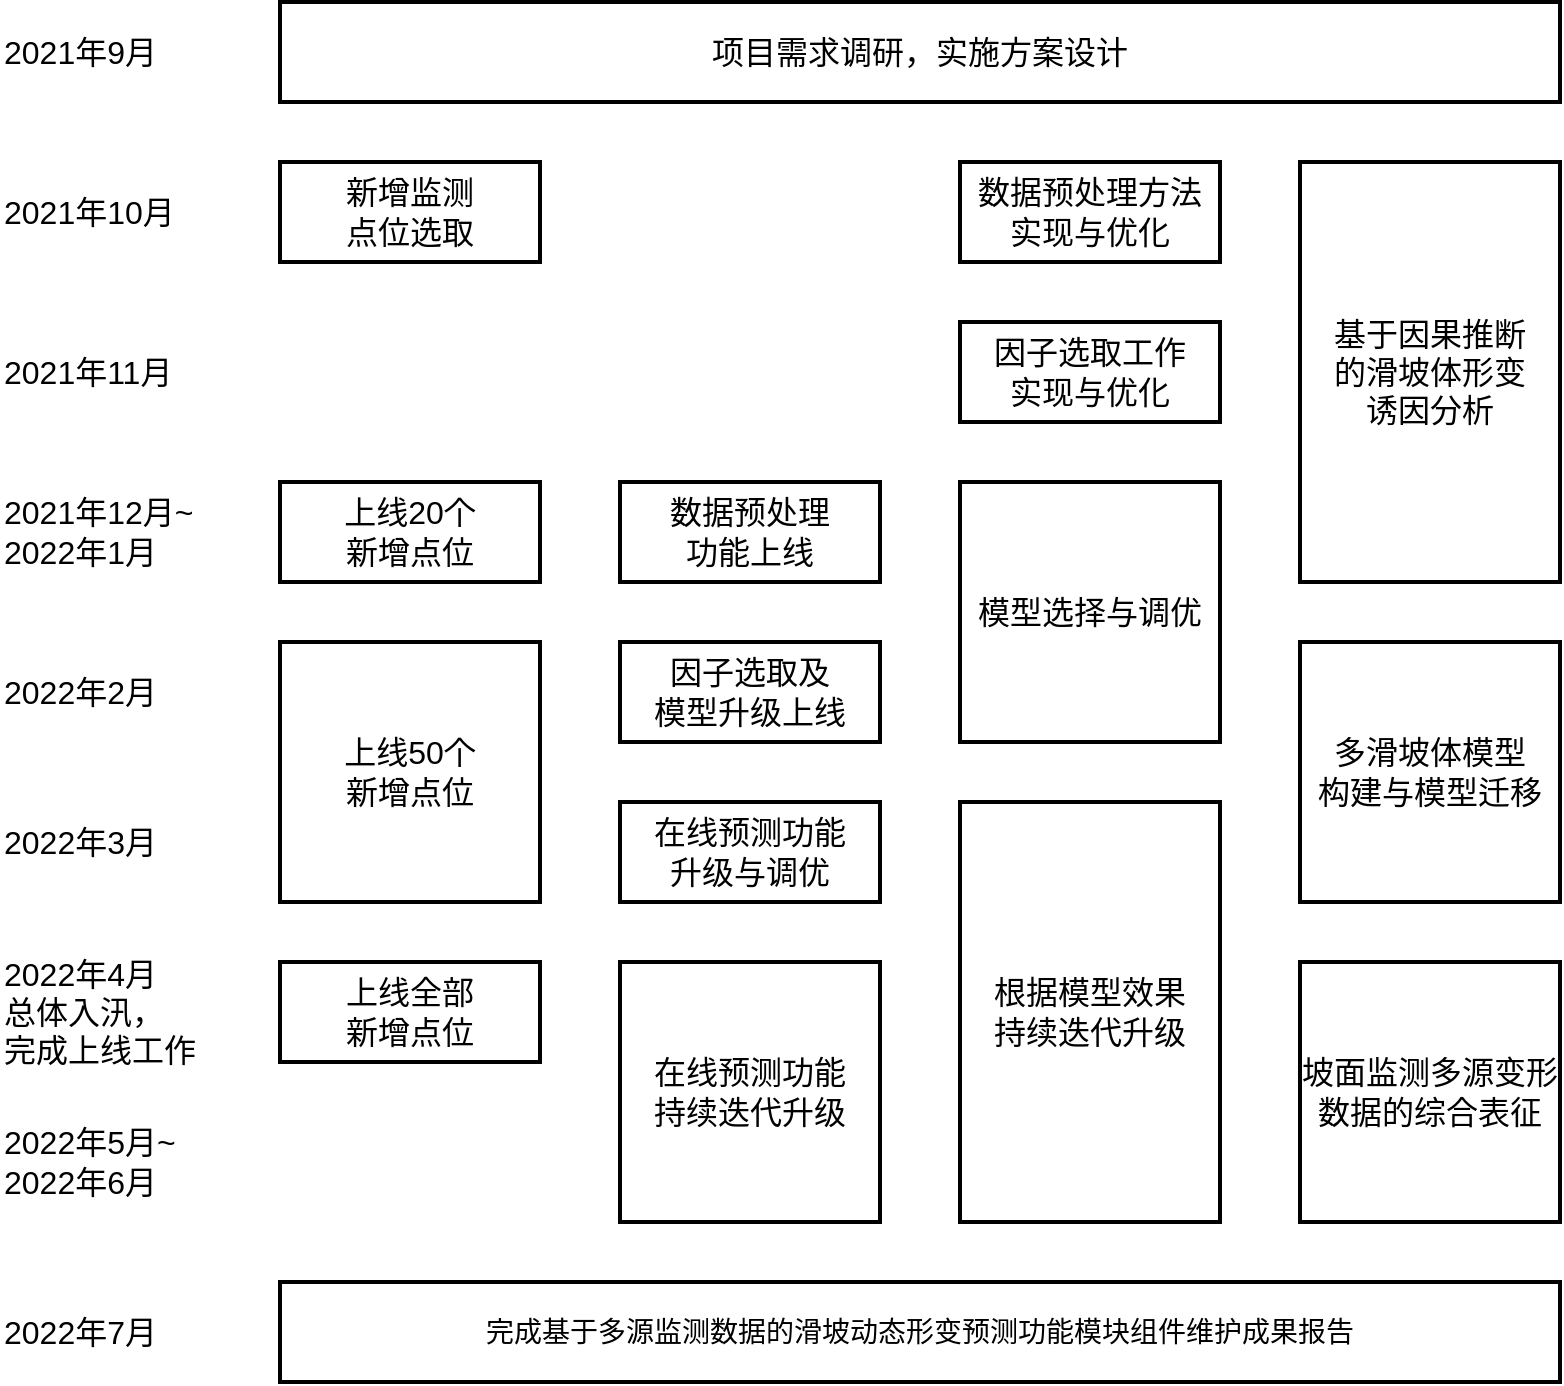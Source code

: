 <mxfile version="15.3.1" type="github">
  <diagram id="D520OWlQWmqGKf1R0sh2" name="Page-1">
    <mxGraphModel dx="1038" dy="556" grid="1" gridSize="10" guides="1" tooltips="1" connect="1" arrows="1" fold="1" page="1" pageScale="1" pageWidth="827" pageHeight="1169" math="0" shadow="0">
      <root>
        <mxCell id="0" />
        <mxCell id="1" parent="0" />
        <mxCell id="3WDLvuDNipePncLa-vWL-2" value="&lt;font style=&quot;font-size: 16px&quot;&gt;项目需求调研，实施方案设计&lt;/font&gt;" style="rounded=0;whiteSpace=wrap;html=1;absoluteArcSize=1;arcSize=14;strokeWidth=2;" parent="1" vertex="1">
          <mxGeometry x="160" y="280" width="640" height="50" as="geometry" />
        </mxCell>
        <mxCell id="3WDLvuDNipePncLa-vWL-4" value="&lt;span style=&quot;font-size: 16px&quot;&gt;新增监测&lt;br&gt;点位选取&lt;/span&gt;" style="rounded=0;whiteSpace=wrap;html=1;absoluteArcSize=1;arcSize=14;strokeWidth=2;" parent="1" vertex="1">
          <mxGeometry x="160" y="360" width="130" height="50" as="geometry" />
        </mxCell>
        <mxCell id="3WDLvuDNipePncLa-vWL-5" value="&lt;span style=&quot;font-size: 16px&quot;&gt;数据预处理方法&lt;br&gt;实现与优化&lt;/span&gt;" style="rounded=0;whiteSpace=wrap;html=1;absoluteArcSize=1;arcSize=14;strokeWidth=2;" parent="1" vertex="1">
          <mxGeometry x="500" y="360" width="130" height="50" as="geometry" />
        </mxCell>
        <mxCell id="3WDLvuDNipePncLa-vWL-6" value="&lt;span style=&quot;font-size: 16px&quot;&gt;因子选取工作&lt;br&gt;实现与优化&lt;/span&gt;" style="rounded=0;whiteSpace=wrap;html=1;absoluteArcSize=1;arcSize=14;strokeWidth=2;" parent="1" vertex="1">
          <mxGeometry x="500" y="440" width="130" height="50" as="geometry" />
        </mxCell>
        <mxCell id="3WDLvuDNipePncLa-vWL-8" value="&lt;span style=&quot;font-size: 16px&quot;&gt;模型选择与调优&lt;/span&gt;" style="rounded=0;whiteSpace=wrap;html=1;absoluteArcSize=1;arcSize=14;strokeWidth=2;" parent="1" vertex="1">
          <mxGeometry x="500" y="520" width="130" height="130" as="geometry" />
        </mxCell>
        <mxCell id="3WDLvuDNipePncLa-vWL-14" value="&lt;span style=&quot;font-size: 16px&quot;&gt;上线20个&lt;br&gt;新增点位&lt;/span&gt;" style="rounded=0;whiteSpace=wrap;html=1;absoluteArcSize=1;arcSize=14;strokeWidth=2;" parent="1" vertex="1">
          <mxGeometry x="160" y="520" width="130" height="50" as="geometry" />
        </mxCell>
        <mxCell id="3WDLvuDNipePncLa-vWL-15" value="&lt;span style=&quot;font-size: 16px&quot;&gt;数据预处理&lt;br&gt;功能上线&lt;/span&gt;" style="rounded=0;whiteSpace=wrap;html=1;absoluteArcSize=1;arcSize=14;strokeWidth=2;" parent="1" vertex="1">
          <mxGeometry x="330" y="520" width="130" height="50" as="geometry" />
        </mxCell>
        <mxCell id="3WDLvuDNipePncLa-vWL-16" value="&lt;span style=&quot;font-size: 16px&quot;&gt;因子选取及&lt;br&gt;模型升级上线&lt;br&gt;&lt;/span&gt;" style="rounded=0;whiteSpace=wrap;html=1;absoluteArcSize=1;arcSize=14;strokeWidth=2;" parent="1" vertex="1">
          <mxGeometry x="330" y="600" width="130" height="50" as="geometry" />
        </mxCell>
        <mxCell id="3WDLvuDNipePncLa-vWL-17" value="&lt;span style=&quot;font-size: 16px&quot;&gt;上线50个&lt;br&gt;新增点位&lt;/span&gt;" style="rounded=0;whiteSpace=wrap;html=1;absoluteArcSize=1;arcSize=14;strokeWidth=2;" parent="1" vertex="1">
          <mxGeometry x="160" y="600" width="130" height="130" as="geometry" />
        </mxCell>
        <mxCell id="3WDLvuDNipePncLa-vWL-18" value="&lt;span style=&quot;font-size: 16px&quot;&gt;根据模型效果&lt;br&gt;持续迭代升级&lt;br&gt;&lt;/span&gt;" style="rounded=0;whiteSpace=wrap;html=1;absoluteArcSize=1;arcSize=14;strokeWidth=2;" parent="1" vertex="1">
          <mxGeometry x="500" y="680" width="130" height="210" as="geometry" />
        </mxCell>
        <mxCell id="3WDLvuDNipePncLa-vWL-19" value="&lt;span style=&quot;font-size: 16px&quot;&gt;上线全部&lt;br&gt;新增点位&lt;/span&gt;" style="rounded=0;whiteSpace=wrap;html=1;absoluteArcSize=1;arcSize=14;strokeWidth=2;" parent="1" vertex="1">
          <mxGeometry x="160" y="760" width="130" height="50" as="geometry" />
        </mxCell>
        <mxCell id="3WDLvuDNipePncLa-vWL-20" value="&lt;span style=&quot;font-size: 16px&quot;&gt;在线预测功能&lt;br&gt;升级与调优&lt;br&gt;&lt;/span&gt;" style="rounded=0;whiteSpace=wrap;html=1;absoluteArcSize=1;arcSize=14;strokeWidth=2;" parent="1" vertex="1">
          <mxGeometry x="330" y="680" width="130" height="50" as="geometry" />
        </mxCell>
        <mxCell id="3WDLvuDNipePncLa-vWL-21" value="&lt;span style=&quot;font-size: 16px&quot;&gt;在线预测功能&lt;br&gt;持续迭代升级&lt;br&gt;&lt;/span&gt;" style="rounded=0;whiteSpace=wrap;html=1;absoluteArcSize=1;arcSize=14;strokeWidth=2;" parent="1" vertex="1">
          <mxGeometry x="330" y="760" width="130" height="130" as="geometry" />
        </mxCell>
        <mxCell id="3WDLvuDNipePncLa-vWL-22" value="&lt;span style=&quot;font-size: 16px&quot;&gt;基于因果推断&lt;br&gt;的滑坡体形变&lt;br&gt;诱因分析&lt;/span&gt;" style="rounded=0;whiteSpace=wrap;html=1;absoluteArcSize=1;arcSize=14;strokeWidth=2;" parent="1" vertex="1">
          <mxGeometry x="670" y="360" width="130" height="210" as="geometry" />
        </mxCell>
        <mxCell id="3WDLvuDNipePncLa-vWL-23" value="&lt;span style=&quot;font-size: 10.5pt&quot;&gt;完成基于多源监测数据的滑坡动态形变预测功能模块组件维护成果报告&lt;/span&gt;" style="rounded=0;whiteSpace=wrap;html=1;absoluteArcSize=1;arcSize=14;strokeWidth=2;" parent="1" vertex="1">
          <mxGeometry x="160" y="920" width="640" height="50" as="geometry" />
        </mxCell>
        <mxCell id="3WDLvuDNipePncLa-vWL-24" value="&lt;span style=&quot;font-size: 16px&quot;&gt;多滑坡体模型&lt;br&gt;构建与模型迁移&lt;/span&gt;" style="rounded=0;whiteSpace=wrap;html=1;absoluteArcSize=1;arcSize=14;strokeWidth=2;" parent="1" vertex="1">
          <mxGeometry x="670" y="600" width="130" height="130" as="geometry" />
        </mxCell>
        <mxCell id="3WDLvuDNipePncLa-vWL-25" value="&lt;font style=&quot;font-size: 16px&quot;&gt;2021年9月&lt;/font&gt;" style="text;html=1;align=left;verticalAlign=middle;resizable=0;points=[];autosize=1;strokeColor=none;fillColor=none;" parent="1" vertex="1">
          <mxGeometry x="20" y="295" width="90" height="20" as="geometry" />
        </mxCell>
        <mxCell id="3WDLvuDNipePncLa-vWL-26" value="&lt;font style=&quot;font-size: 16px&quot;&gt;2021年10月&lt;/font&gt;" style="text;html=1;align=left;verticalAlign=middle;resizable=0;points=[];autosize=1;strokeColor=none;fillColor=none;" parent="1" vertex="1">
          <mxGeometry x="20" y="375" width="100" height="20" as="geometry" />
        </mxCell>
        <mxCell id="3WDLvuDNipePncLa-vWL-27" value="&lt;font style=&quot;font-size: 16px&quot;&gt;2021年11月&lt;/font&gt;" style="text;html=1;align=left;verticalAlign=middle;resizable=0;points=[];autosize=1;strokeColor=none;fillColor=none;" parent="1" vertex="1">
          <mxGeometry x="20" y="455" width="100" height="20" as="geometry" />
        </mxCell>
        <mxCell id="3WDLvuDNipePncLa-vWL-28" value="&lt;font style=&quot;font-size: 16px&quot;&gt;2021年12月~&lt;br&gt;2022年1月&lt;br&gt;&lt;/font&gt;" style="text;html=1;align=left;verticalAlign=middle;resizable=0;points=[];autosize=1;strokeColor=none;fillColor=none;" parent="1" vertex="1">
          <mxGeometry x="20" y="525" width="110" height="40" as="geometry" />
        </mxCell>
        <mxCell id="3WDLvuDNipePncLa-vWL-29" value="&lt;font style=&quot;font-size: 16px&quot;&gt;2022年2月&lt;br&gt;&lt;/font&gt;" style="text;html=1;align=left;verticalAlign=middle;resizable=0;points=[];autosize=1;strokeColor=none;fillColor=none;" parent="1" vertex="1">
          <mxGeometry x="20" y="615" width="90" height="20" as="geometry" />
        </mxCell>
        <mxCell id="3WDLvuDNipePncLa-vWL-30" value="&lt;font style=&quot;font-size: 16px&quot;&gt;2022年3月&lt;br&gt;&lt;/font&gt;" style="text;html=1;align=left;verticalAlign=middle;resizable=0;points=[];autosize=1;strokeColor=none;fillColor=none;" parent="1" vertex="1">
          <mxGeometry x="20" y="690" width="90" height="20" as="geometry" />
        </mxCell>
        <mxCell id="3WDLvuDNipePncLa-vWL-31" value="&lt;font style=&quot;font-size: 16px&quot;&gt;2022年4月&lt;br&gt;总体入汛，&lt;br&gt;完成上线工作&lt;br&gt;&lt;/font&gt;" style="text;html=1;align=left;verticalAlign=middle;resizable=0;points=[];autosize=1;strokeColor=none;fillColor=none;" parent="1" vertex="1">
          <mxGeometry x="20" y="760" width="110" height="50" as="geometry" />
        </mxCell>
        <mxCell id="3WDLvuDNipePncLa-vWL-32" value="&lt;font style=&quot;font-size: 16px&quot;&gt;2022年5月~&lt;br&gt;2022年6月&lt;br&gt;&lt;/font&gt;" style="text;html=1;align=left;verticalAlign=middle;resizable=0;points=[];autosize=1;strokeColor=none;fillColor=none;" parent="1" vertex="1">
          <mxGeometry x="20" y="840" width="100" height="40" as="geometry" />
        </mxCell>
        <mxCell id="3WDLvuDNipePncLa-vWL-33" value="&lt;font style=&quot;font-size: 16px&quot;&gt;2022年7月&lt;br&gt;&lt;/font&gt;" style="text;html=1;align=left;verticalAlign=middle;resizable=0;points=[];autosize=1;strokeColor=none;fillColor=none;" parent="1" vertex="1">
          <mxGeometry x="20" y="935" width="90" height="20" as="geometry" />
        </mxCell>
        <mxCell id="3WDLvuDNipePncLa-vWL-34" value="&lt;font style=&quot;font-size: 16px&quot;&gt;坡面监测多源变形数据的综合表征&lt;/font&gt;" style="rounded=0;whiteSpace=wrap;html=1;absoluteArcSize=1;arcSize=14;strokeWidth=2;" parent="1" vertex="1">
          <mxGeometry x="670" y="760" width="130" height="130" as="geometry" />
        </mxCell>
      </root>
    </mxGraphModel>
  </diagram>
</mxfile>
